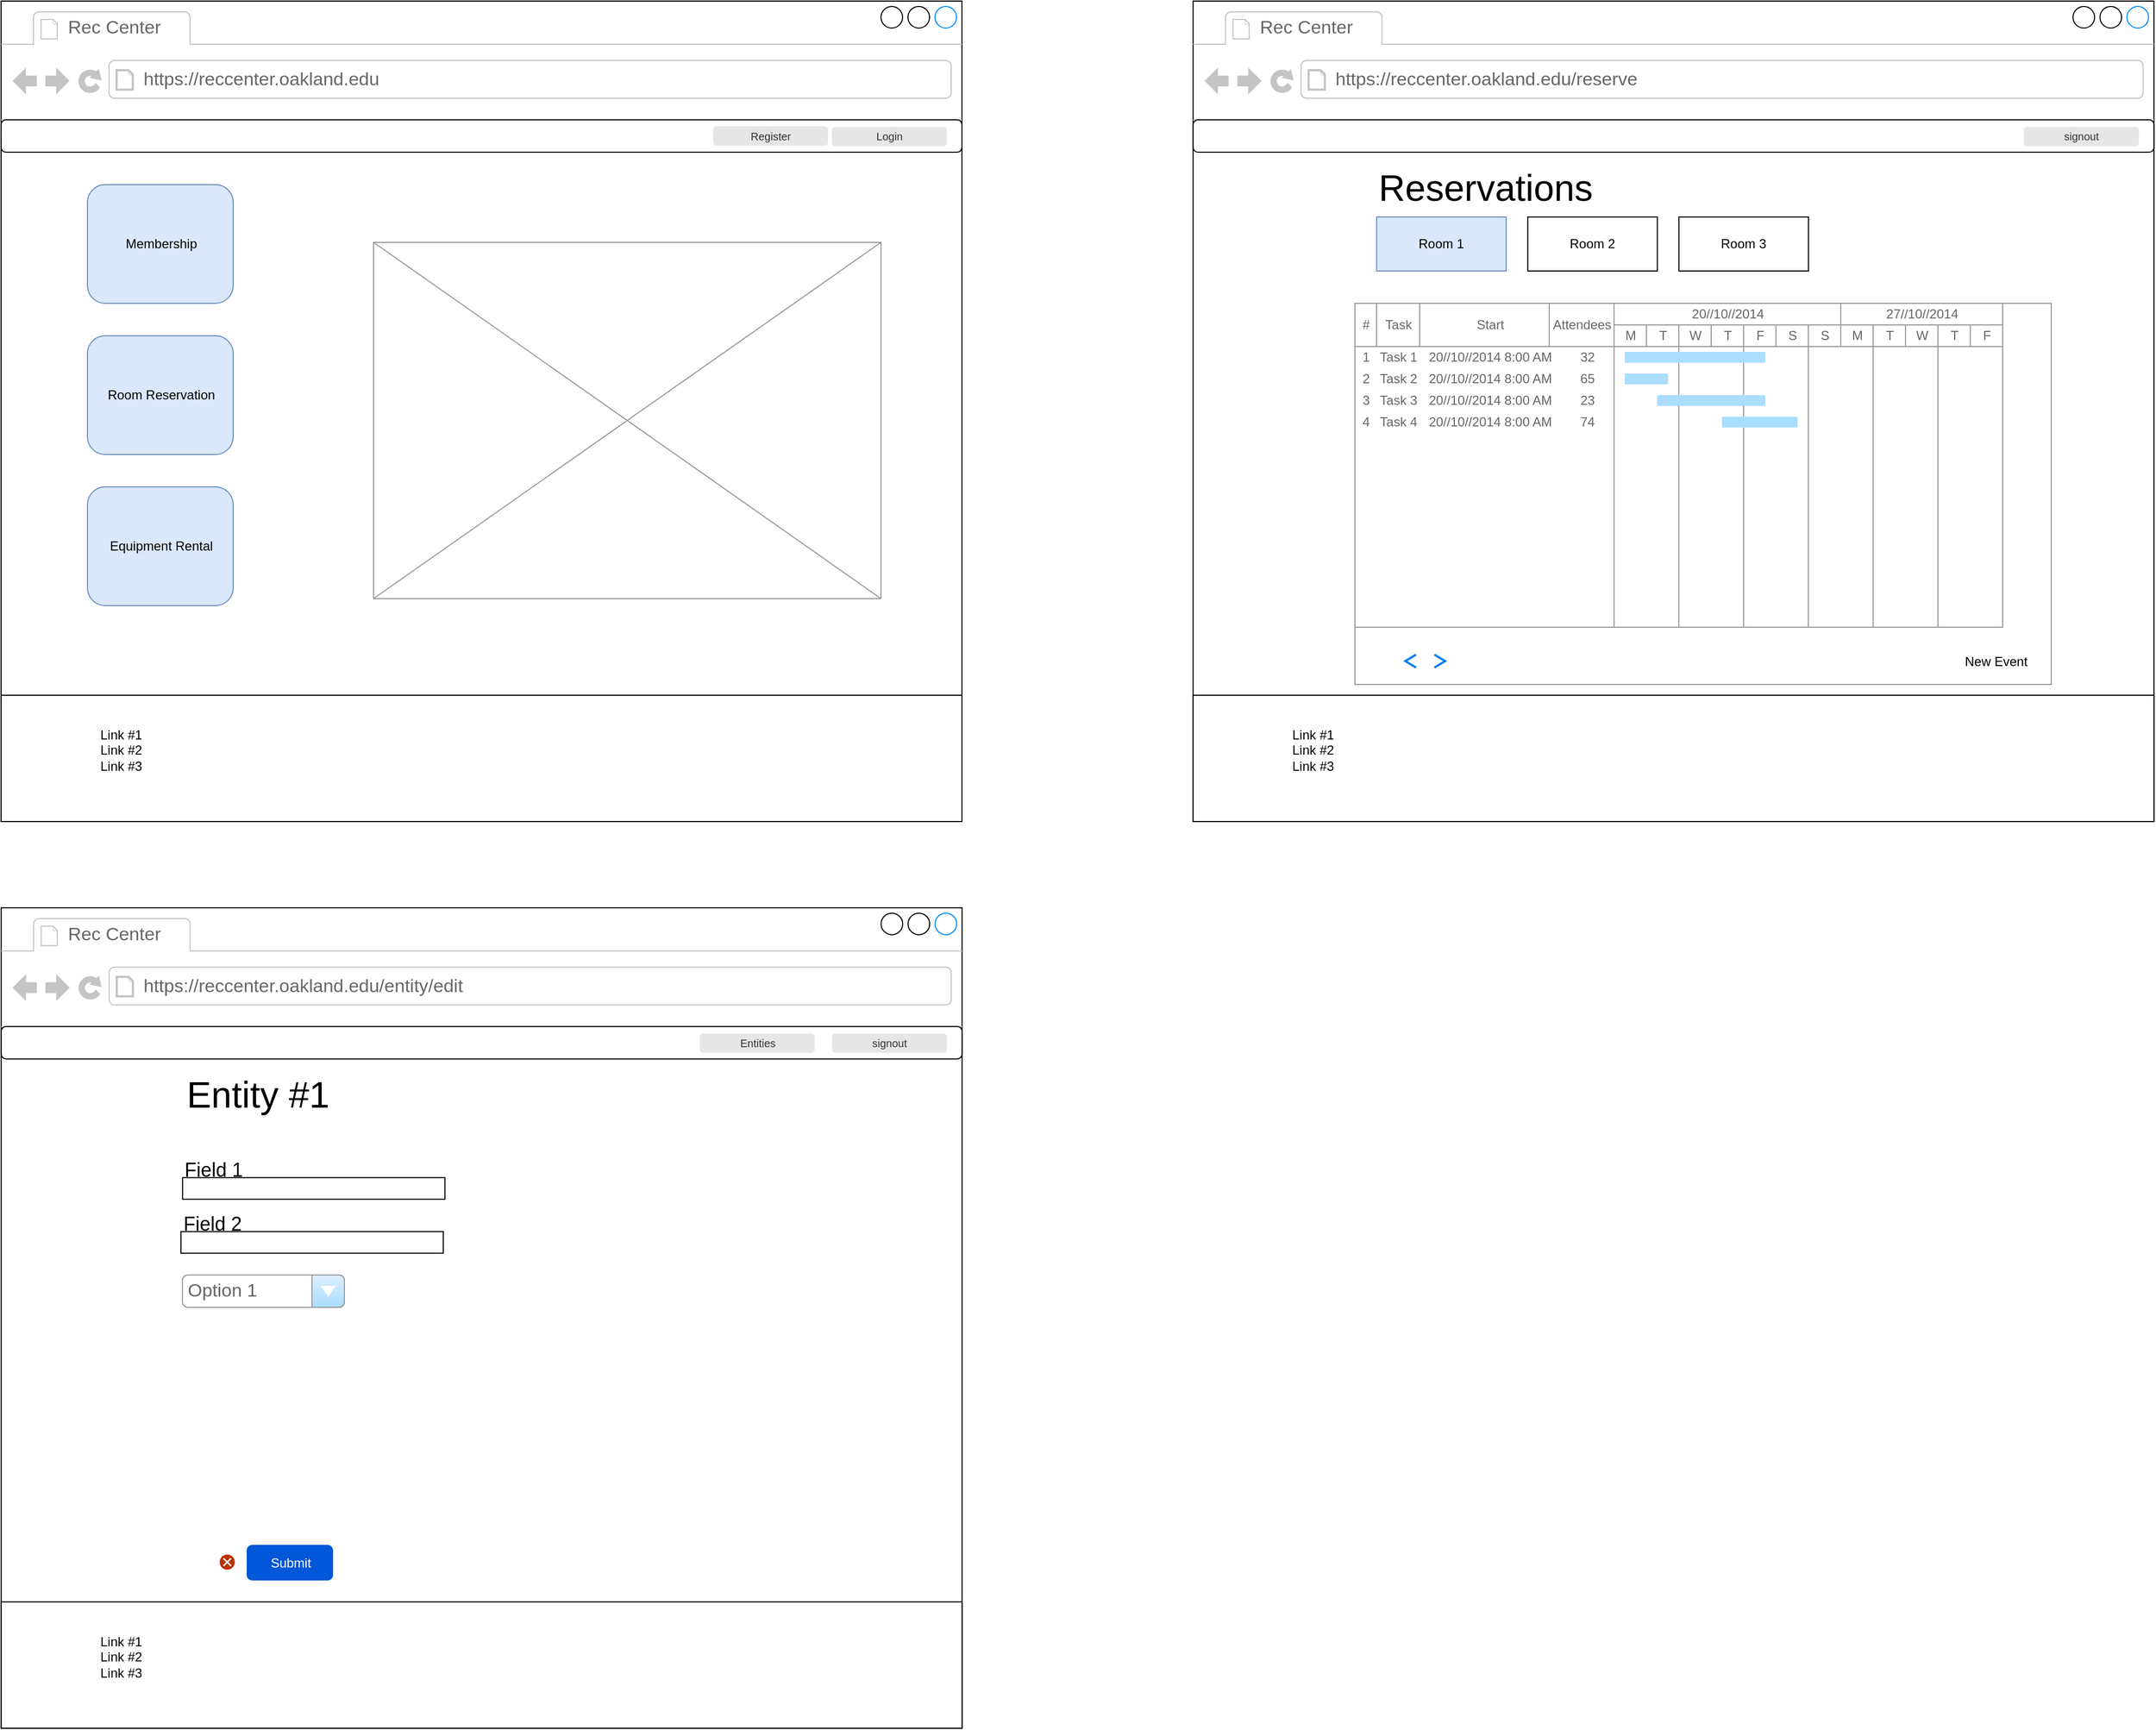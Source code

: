 <mxfile version="12.1.0" type="device" pages="1"><diagram name="Page-1" id="2cc2dc42-3aac-f2a9-1cec-7a8b7cbee084"><mxGraphModel dx="2520" dy="1392" grid="1" gridSize="10" guides="1" tooltips="1" connect="1" arrows="1" fold="1" page="1" pageScale="1" pageWidth="1100" pageHeight="850" background="#ffffff" math="0" shadow="0"><root><mxCell id="0"/><mxCell id="1" parent="0"/><mxCell id="vEFI5-wnUfQYjzpoIgCI-1" value="" style="strokeWidth=1;shadow=0;dashed=0;align=center;html=1;shape=mxgraph.mockup.containers.browserWindow;rSize=0;strokeColor2=#008cff;strokeColor3=#c4c4c4;mainText=,;recursiveResize=0;" vertex="1" parent="1"><mxGeometry x="70" y="30" width="890" height="760" as="geometry"/></mxCell><mxCell id="vEFI5-wnUfQYjzpoIgCI-30" value="" style="rounded=0;whiteSpace=wrap;html=1;" vertex="1" parent="vEFI5-wnUfQYjzpoIgCI-1"><mxGeometry y="643" width="890" height="117" as="geometry"/></mxCell><mxCell id="vEFI5-wnUfQYjzpoIgCI-2" value="Rec Center" style="strokeWidth=1;shadow=0;dashed=0;align=center;html=1;shape=mxgraph.mockup.containers.anchor;fontSize=17;fontColor=#666666;align=left;" vertex="1" parent="vEFI5-wnUfQYjzpoIgCI-1"><mxGeometry x="60" y="12" width="110" height="26" as="geometry"/></mxCell><mxCell id="vEFI5-wnUfQYjzpoIgCI-3" value="https://reccenter.oakland.edu" style="strokeWidth=1;shadow=0;dashed=0;align=center;html=1;shape=mxgraph.mockup.containers.anchor;rSize=0;fontSize=17;fontColor=#666666;align=left;" vertex="1" parent="vEFI5-wnUfQYjzpoIgCI-1"><mxGeometry x="130" y="60" width="250" height="26" as="geometry"/></mxCell><mxCell id="vEFI5-wnUfQYjzpoIgCI-4" value="Membership" style="rounded=1;fillColor=#dae8fc;strokeColor=#6c8ebf;html=1;align=center;verticalAlign=middle;fontStyle=0;fontSize=12" vertex="1" parent="vEFI5-wnUfQYjzpoIgCI-1"><mxGeometry x="80" y="170" width="135" height="110" as="geometry"/></mxCell><mxCell id="vEFI5-wnUfQYjzpoIgCI-5" value="Room Reservation" style="rounded=1;fillColor=#dae8fc;strokeColor=#6c8ebf;html=1;align=center;verticalAlign=middle;fontStyle=0;fontSize=12" vertex="1" parent="vEFI5-wnUfQYjzpoIgCI-1"><mxGeometry x="80" y="310" width="135" height="110" as="geometry"/></mxCell><mxCell id="vEFI5-wnUfQYjzpoIgCI-6" value="Equipment Rental" style="rounded=1;fillColor=#dae8fc;strokeColor=#6c8ebf;html=1;align=center;verticalAlign=middle;fontStyle=0;fontSize=12" vertex="1" parent="vEFI5-wnUfQYjzpoIgCI-1"><mxGeometry x="80" y="450" width="135" height="110" as="geometry"/></mxCell><mxCell id="vEFI5-wnUfQYjzpoIgCI-7" value="" style="rounded=1;whiteSpace=wrap;html=1;" vertex="1" parent="vEFI5-wnUfQYjzpoIgCI-1"><mxGeometry y="110" width="890" height="30" as="geometry"/></mxCell><mxCell id="vEFI5-wnUfQYjzpoIgCI-8" value="Login" style="rounded=1;html=1;shadow=0;dashed=0;whiteSpace=wrap;fontSize=10;fillColor=#E6E6E6;align=center;strokeColor=#E6E6E6;fontColor=#333333;" vertex="1" parent="vEFI5-wnUfQYjzpoIgCI-1"><mxGeometry x="770" y="117" width="105.5" height="16.88" as="geometry"/></mxCell><mxCell id="vEFI5-wnUfQYjzpoIgCI-25" value="Register" style="rounded=1;html=1;shadow=0;dashed=0;whiteSpace=wrap;fontSize=10;fillColor=#E6E6E6;align=center;strokeColor=#E6E6E6;fontColor=#333333;" vertex="1" parent="vEFI5-wnUfQYjzpoIgCI-1"><mxGeometry x="660" y="116.5" width="105.5" height="16.88" as="geometry"/></mxCell><mxCell id="vEFI5-wnUfQYjzpoIgCI-27" value="Link #1&lt;br&gt;Link #2&lt;br&gt;Link #3" style="text;html=1;resizable=0;points=[];autosize=1;align=left;verticalAlign=top;spacingTop=-4;" vertex="1" parent="vEFI5-wnUfQYjzpoIgCI-1"><mxGeometry x="90" y="670" width="60" height="40" as="geometry"/></mxCell><mxCell id="vEFI5-wnUfQYjzpoIgCI-28" value="" style="shape=image;html=1;verticalAlign=top;verticalLabelPosition=bottom;labelBackgroundColor=#ffffff;imageAspect=0;aspect=fixed;image=https://cdn3.iconfinder.com/data/icons/free-social-icons/67/facebook_circle_color-128.png" vertex="1" parent="vEFI5-wnUfQYjzpoIgCI-1"><mxGeometry x="640" y="690" width="27" height="27" as="geometry"/></mxCell><mxCell id="vEFI5-wnUfQYjzpoIgCI-29" value="" style="shape=image;html=1;verticalAlign=top;verticalLabelPosition=bottom;labelBackgroundColor=#ffffff;imageAspect=0;aspect=fixed;image=https://cdn4.iconfinder.com/data/icons/social-media-icons-the-circle-set/48/twitter_circle-128.png" vertex="1" parent="vEFI5-wnUfQYjzpoIgCI-1"><mxGeometry x="700.5" y="691" width="25" height="25" as="geometry"/></mxCell><mxCell id="vEFI5-wnUfQYjzpoIgCI-31" value="" style="shape=image;html=1;verticalAlign=top;verticalLabelPosition=bottom;labelBackgroundColor=#ffffff;imageAspect=0;aspect=fixed;image=https://cdn2.iconfinder.com/data/icons/social-icons-33/128/Instagram-128.png" vertex="1" parent="vEFI5-wnUfQYjzpoIgCI-1"><mxGeometry x="580" y="688.5" width="30" height="30" as="geometry"/></mxCell><mxCell id="vEFI5-wnUfQYjzpoIgCI-33" value="" style="verticalLabelPosition=bottom;shadow=0;dashed=0;align=center;html=1;verticalAlign=top;strokeWidth=1;shape=mxgraph.mockup.graphics.simpleIcon;strokeColor=#999999;fillColor=#ffffff;" vertex="1" parent="vEFI5-wnUfQYjzpoIgCI-1"><mxGeometry x="345" y="223.5" width="470" height="330" as="geometry"/></mxCell><mxCell id="vEFI5-wnUfQYjzpoIgCI-34" value="" style="strokeWidth=1;shadow=0;dashed=0;align=center;html=1;shape=mxgraph.mockup.containers.browserWindow;rSize=0;strokeColor2=#008cff;strokeColor3=#c4c4c4;mainText=,;recursiveResize=0;" vertex="1" parent="1"><mxGeometry x="1174.118" y="30" width="890" height="760" as="geometry"/></mxCell><mxCell id="vEFI5-wnUfQYjzpoIgCI-35" value="" style="rounded=0;whiteSpace=wrap;html=1;" vertex="1" parent="vEFI5-wnUfQYjzpoIgCI-34"><mxGeometry y="643" width="890" height="117" as="geometry"/></mxCell><mxCell id="vEFI5-wnUfQYjzpoIgCI-36" value="Rec Center" style="strokeWidth=1;shadow=0;dashed=0;align=center;html=1;shape=mxgraph.mockup.containers.anchor;fontSize=17;fontColor=#666666;align=left;" vertex="1" parent="vEFI5-wnUfQYjzpoIgCI-34"><mxGeometry x="60" y="12" width="110" height="26" as="geometry"/></mxCell><mxCell id="vEFI5-wnUfQYjzpoIgCI-37" value="https://reccenter.oakland.edu/reserve" style="strokeWidth=1;shadow=0;dashed=0;align=center;html=1;shape=mxgraph.mockup.containers.anchor;rSize=0;fontSize=17;fontColor=#666666;align=left;" vertex="1" parent="vEFI5-wnUfQYjzpoIgCI-34"><mxGeometry x="130" y="60" width="250" height="26" as="geometry"/></mxCell><mxCell id="vEFI5-wnUfQYjzpoIgCI-41" value="" style="rounded=1;whiteSpace=wrap;html=1;" vertex="1" parent="vEFI5-wnUfQYjzpoIgCI-34"><mxGeometry y="110" width="890" height="30" as="geometry"/></mxCell><mxCell id="vEFI5-wnUfQYjzpoIgCI-42" value="signout" style="rounded=1;html=1;shadow=0;dashed=0;whiteSpace=wrap;fontSize=10;fillColor=#E6E6E6;align=center;strokeColor=#E6E6E6;fontColor=#333333;" vertex="1" parent="vEFI5-wnUfQYjzpoIgCI-34"><mxGeometry x="770" y="117" width="105.5" height="16.88" as="geometry"/></mxCell><mxCell id="vEFI5-wnUfQYjzpoIgCI-44" value="Link #1&lt;br&gt;Link #2&lt;br&gt;Link #3" style="text;html=1;resizable=0;points=[];autosize=1;align=left;verticalAlign=top;spacingTop=-4;" vertex="1" parent="vEFI5-wnUfQYjzpoIgCI-34"><mxGeometry x="90" y="670" width="60" height="40" as="geometry"/></mxCell><mxCell id="vEFI5-wnUfQYjzpoIgCI-45" value="" style="shape=image;html=1;verticalAlign=top;verticalLabelPosition=bottom;labelBackgroundColor=#ffffff;imageAspect=0;aspect=fixed;image=https://cdn3.iconfinder.com/data/icons/free-social-icons/67/facebook_circle_color-128.png" vertex="1" parent="vEFI5-wnUfQYjzpoIgCI-34"><mxGeometry x="640" y="690" width="27" height="27" as="geometry"/></mxCell><mxCell id="vEFI5-wnUfQYjzpoIgCI-46" value="" style="shape=image;html=1;verticalAlign=top;verticalLabelPosition=bottom;labelBackgroundColor=#ffffff;imageAspect=0;aspect=fixed;image=https://cdn4.iconfinder.com/data/icons/social-media-icons-the-circle-set/48/twitter_circle-128.png" vertex="1" parent="vEFI5-wnUfQYjzpoIgCI-34"><mxGeometry x="700.5" y="691" width="25" height="25" as="geometry"/></mxCell><mxCell id="vEFI5-wnUfQYjzpoIgCI-47" value="" style="shape=image;html=1;verticalAlign=top;verticalLabelPosition=bottom;labelBackgroundColor=#ffffff;imageAspect=0;aspect=fixed;image=https://cdn2.iconfinder.com/data/icons/social-icons-33/128/Instagram-128.png" vertex="1" parent="vEFI5-wnUfQYjzpoIgCI-34"><mxGeometry x="580" y="688.5" width="30" height="30" as="geometry"/></mxCell><mxCell id="vEFI5-wnUfQYjzpoIgCI-104" value="" style="strokeWidth=1;shadow=0;dashed=0;align=center;html=1;shape=mxgraph.mockup.graphics.rrect;rSize=0;strokeColor=#999999;fillColor=#ffffff;" vertex="1" parent="vEFI5-wnUfQYjzpoIgCI-34"><mxGeometry x="149.882" y="280" width="645" height="353" as="geometry"/></mxCell><mxCell id="vEFI5-wnUfQYjzpoIgCI-105" value="#" style="strokeColor=inherit;fillColor=inherit;gradientColor=inherit;strokeWidth=1;shadow=0;dashed=0;align=center;html=1;shape=mxgraph.mockup.graphics.rrect;rSize=0;fontColor=#666666;" vertex="1" parent="vEFI5-wnUfQYjzpoIgCI-104"><mxGeometry width="20" height="40" as="geometry"/></mxCell><mxCell id="vEFI5-wnUfQYjzpoIgCI-106" value="Task" style="strokeColor=inherit;fillColor=inherit;gradientColor=inherit;strokeWidth=1;shadow=0;dashed=0;align=center;html=1;shape=mxgraph.mockup.graphics.rrect;rSize=0;fontColor=#666666;" vertex="1" parent="vEFI5-wnUfQYjzpoIgCI-104"><mxGeometry x="20" width="40" height="40" as="geometry"/></mxCell><mxCell id="vEFI5-wnUfQYjzpoIgCI-107" value="Start" style="strokeColor=inherit;fillColor=inherit;gradientColor=inherit;strokeWidth=1;shadow=0;dashed=0;align=center;html=1;shape=mxgraph.mockup.graphics.rrect;rSize=0;fontColor=#666666;" vertex="1" parent="vEFI5-wnUfQYjzpoIgCI-104"><mxGeometry x="60" width="130" height="40" as="geometry"/></mxCell><mxCell id="vEFI5-wnUfQYjzpoIgCI-108" value="Attendees" style="strokeColor=inherit;fillColor=inherit;gradientColor=inherit;strokeWidth=1;shadow=0;dashed=0;align=center;html=1;shape=mxgraph.mockup.graphics.rrect;rSize=0;fontColor=#666666;" vertex="1" parent="vEFI5-wnUfQYjzpoIgCI-104"><mxGeometry x="180" width="60" height="40" as="geometry"/></mxCell><mxCell id="vEFI5-wnUfQYjzpoIgCI-109" value="20//10//2014" style="strokeColor=inherit;fillColor=inherit;gradientColor=inherit;strokeWidth=1;shadow=0;dashed=0;align=center;html=1;shape=mxgraph.mockup.graphics.rrect;rSize=0;fontColor=#666666;" vertex="1" parent="vEFI5-wnUfQYjzpoIgCI-104"><mxGeometry x="240" width="210" height="20" as="geometry"/></mxCell><mxCell id="vEFI5-wnUfQYjzpoIgCI-110" value="27//10//2014" style="strokeColor=inherit;fillColor=inherit;gradientColor=inherit;strokeWidth=1;shadow=0;dashed=0;align=center;html=1;shape=mxgraph.mockup.graphics.rrect;rSize=0;fontColor=#666666;" vertex="1" parent="vEFI5-wnUfQYjzpoIgCI-104"><mxGeometry x="450" width="150" height="20" as="geometry"/></mxCell><mxCell id="vEFI5-wnUfQYjzpoIgCI-111" value="M" style="strokeColor=inherit;fillColor=inherit;gradientColor=inherit;strokeWidth=1;shadow=0;dashed=0;align=center;html=1;shape=mxgraph.mockup.graphics.rrect;rSize=0;;fontColor=#666666;" vertex="1" parent="vEFI5-wnUfQYjzpoIgCI-104"><mxGeometry x="240" y="20" width="30" height="20" as="geometry"/></mxCell><mxCell id="vEFI5-wnUfQYjzpoIgCI-112" value="T" style="strokeColor=inherit;fillColor=inherit;gradientColor=inherit;strokeWidth=1;shadow=0;dashed=0;align=center;html=1;shape=mxgraph.mockup.graphics.rrect;rSize=0;fontColor=#666666;" vertex="1" parent="vEFI5-wnUfQYjzpoIgCI-104"><mxGeometry x="270" y="20" width="30" height="20" as="geometry"/></mxCell><mxCell id="vEFI5-wnUfQYjzpoIgCI-113" value="W" style="strokeColor=inherit;fillColor=inherit;gradientColor=inherit;strokeWidth=1;shadow=0;dashed=0;align=center;html=1;shape=mxgraph.mockup.graphics.rrect;rSize=0;fontColor=#666666;" vertex="1" parent="vEFI5-wnUfQYjzpoIgCI-104"><mxGeometry x="300" y="20" width="30" height="20" as="geometry"/></mxCell><mxCell id="vEFI5-wnUfQYjzpoIgCI-114" value="T" style="strokeColor=inherit;fillColor=inherit;gradientColor=inherit;strokeWidth=1;shadow=0;dashed=0;align=center;html=1;shape=mxgraph.mockup.graphics.rrect;rSize=0;fontColor=#666666;" vertex="1" parent="vEFI5-wnUfQYjzpoIgCI-104"><mxGeometry x="330" y="20" width="30" height="20" as="geometry"/></mxCell><mxCell id="vEFI5-wnUfQYjzpoIgCI-115" value="F" style="strokeColor=inherit;fillColor=inherit;gradientColor=inherit;strokeWidth=1;shadow=0;dashed=0;align=center;html=1;shape=mxgraph.mockup.graphics.rrect;rSize=0;fontColor=#666666;" vertex="1" parent="vEFI5-wnUfQYjzpoIgCI-104"><mxGeometry x="360" y="20" width="30" height="20" as="geometry"/></mxCell><mxCell id="vEFI5-wnUfQYjzpoIgCI-116" value="S" style="strokeColor=inherit;fillColor=inherit;gradientColor=inherit;strokeWidth=1;shadow=0;dashed=0;align=center;html=1;shape=mxgraph.mockup.graphics.rrect;rSize=0;fontColor=#666666;" vertex="1" parent="vEFI5-wnUfQYjzpoIgCI-104"><mxGeometry x="390" y="20" width="30" height="20" as="geometry"/></mxCell><mxCell id="vEFI5-wnUfQYjzpoIgCI-117" value="S" style="strokeColor=inherit;fillColor=inherit;gradientColor=inherit;strokeWidth=1;shadow=0;dashed=0;align=center;html=1;shape=mxgraph.mockup.graphics.rrect;rSize=0;fontColor=#666666;" vertex="1" parent="vEFI5-wnUfQYjzpoIgCI-104"><mxGeometry x="420" y="20" width="30" height="20" as="geometry"/></mxCell><mxCell id="vEFI5-wnUfQYjzpoIgCI-118" value="M" style="strokeColor=inherit;fillColor=inherit;gradientColor=inherit;strokeWidth=1;shadow=0;dashed=0;align=center;html=1;shape=mxgraph.mockup.graphics.rrect;rSize=0;fontColor=#666666;" vertex="1" parent="vEFI5-wnUfQYjzpoIgCI-104"><mxGeometry x="450" y="20" width="30" height="20" as="geometry"/></mxCell><mxCell id="vEFI5-wnUfQYjzpoIgCI-119" value="T" style="strokeColor=inherit;fillColor=inherit;gradientColor=inherit;strokeWidth=1;shadow=0;dashed=0;align=center;html=1;shape=mxgraph.mockup.graphics.rrect;rSize=0;fontColor=#666666;" vertex="1" parent="vEFI5-wnUfQYjzpoIgCI-104"><mxGeometry x="480" y="20" width="30" height="20" as="geometry"/></mxCell><mxCell id="vEFI5-wnUfQYjzpoIgCI-120" value="W" style="strokeColor=inherit;fillColor=inherit;gradientColor=inherit;strokeWidth=1;shadow=0;dashed=0;align=center;html=1;shape=mxgraph.mockup.graphics.rrect;rSize=0;fontColor=#666666;" vertex="1" parent="vEFI5-wnUfQYjzpoIgCI-104"><mxGeometry x="510" y="20" width="30" height="20" as="geometry"/></mxCell><mxCell id="vEFI5-wnUfQYjzpoIgCI-121" value="T" style="strokeColor=inherit;fillColor=inherit;gradientColor=inherit;strokeWidth=1;shadow=0;dashed=0;align=center;html=1;shape=mxgraph.mockup.graphics.rrect;rSize=0;fontColor=#666666;" vertex="1" parent="vEFI5-wnUfQYjzpoIgCI-104"><mxGeometry x="540" y="20" width="30" height="20" as="geometry"/></mxCell><mxCell id="vEFI5-wnUfQYjzpoIgCI-122" value="F" style="strokeColor=inherit;fillColor=inherit;gradientColor=inherit;strokeWidth=1;shadow=0;dashed=0;align=center;html=1;shape=mxgraph.mockup.graphics.rrect;rSize=0;fontColor=#666666;" vertex="1" parent="vEFI5-wnUfQYjzpoIgCI-104"><mxGeometry x="570" y="20" width="30" height="20" as="geometry"/></mxCell><mxCell id="vEFI5-wnUfQYjzpoIgCI-123" value="" style="strokeColor=inherit;fillColor=inherit;gradientColor=inherit;strokeWidth=1;shadow=0;dashed=0;align=center;html=1;shape=mxgraph.mockup.graphics.rrect;rSize=0;fontColor=#666666;" vertex="1" parent="vEFI5-wnUfQYjzpoIgCI-104"><mxGeometry y="40" width="240" height="260" as="geometry"/></mxCell><mxCell id="vEFI5-wnUfQYjzpoIgCI-124" value="" style="strokeColor=inherit;fillColor=inherit;gradientColor=inherit;strokeWidth=1;shadow=0;dashed=0;align=center;html=1;shape=mxgraph.mockup.graphics.rrect;rSize=0;fontColor=#666666;" vertex="1" parent="vEFI5-wnUfQYjzpoIgCI-104"><mxGeometry x="240" y="40" width="60" height="260" as="geometry"/></mxCell><mxCell id="vEFI5-wnUfQYjzpoIgCI-125" value="" style="strokeColor=inherit;fillColor=inherit;gradientColor=inherit;strokeWidth=1;shadow=0;dashed=0;align=center;html=1;shape=mxgraph.mockup.graphics.rrect;rSize=0;fontColor=#666666;" vertex="1" parent="vEFI5-wnUfQYjzpoIgCI-104"><mxGeometry x="300" y="40" width="60" height="260" as="geometry"/></mxCell><mxCell id="vEFI5-wnUfQYjzpoIgCI-126" value="" style="strokeColor=inherit;fillColor=inherit;gradientColor=inherit;strokeWidth=1;shadow=0;dashed=0;align=center;html=1;shape=mxgraph.mockup.graphics.rrect;rSize=0;fontColor=#666666;" vertex="1" parent="vEFI5-wnUfQYjzpoIgCI-104"><mxGeometry x="360" y="40" width="60" height="260" as="geometry"/></mxCell><mxCell id="vEFI5-wnUfQYjzpoIgCI-127" value="" style="strokeColor=inherit;fillColor=inherit;gradientColor=inherit;strokeWidth=1;shadow=0;dashed=0;align=center;html=1;shape=mxgraph.mockup.graphics.rrect;rSize=0;fontColor=#666666;" vertex="1" parent="vEFI5-wnUfQYjzpoIgCI-104"><mxGeometry x="420" y="40" width="60" height="260" as="geometry"/></mxCell><mxCell id="vEFI5-wnUfQYjzpoIgCI-128" value="" style="strokeColor=inherit;fillColor=inherit;gradientColor=inherit;strokeWidth=1;shadow=0;dashed=0;align=center;html=1;shape=mxgraph.mockup.graphics.rrect;rSize=0;fontColor=#666666;" vertex="1" parent="vEFI5-wnUfQYjzpoIgCI-104"><mxGeometry x="480" y="40" width="60" height="260" as="geometry"/></mxCell><mxCell id="vEFI5-wnUfQYjzpoIgCI-129" value="" style="strokeColor=inherit;fillColor=inherit;gradientColor=inherit;strokeWidth=1;shadow=0;dashed=0;align=center;html=1;shape=mxgraph.mockup.graphics.rrect;rSize=0;fontColor=#666666;" vertex="1" parent="vEFI5-wnUfQYjzpoIgCI-104"><mxGeometry x="540" y="40" width="60" height="260" as="geometry"/></mxCell><mxCell id="vEFI5-wnUfQYjzpoIgCI-130" value="1" style="strokeWidth=1;shadow=0;dashed=0;align=center;html=1;shape=mxgraph.mockup.graphics.anchor;fontColor=#666666;" vertex="1" parent="vEFI5-wnUfQYjzpoIgCI-104"><mxGeometry y="40" width="20" height="20" as="geometry"/></mxCell><mxCell id="vEFI5-wnUfQYjzpoIgCI-131" value="Task 1" style="strokeWidth=1;shadow=0;dashed=0;align=center;html=1;shape=mxgraph.mockup.graphics.anchor;fontColor=#666666;" vertex="1" parent="vEFI5-wnUfQYjzpoIgCI-104"><mxGeometry x="20" y="40" width="40" height="20" as="geometry"/></mxCell><mxCell id="vEFI5-wnUfQYjzpoIgCI-132" value="20//10//2014 8:00 AM" style="strokeWidth=1;shadow=0;dashed=0;align=center;html=1;shape=mxgraph.mockup.graphics.anchor;fontColor=#666666;" vertex="1" parent="vEFI5-wnUfQYjzpoIgCI-104"><mxGeometry x="60" y="40" width="130" height="20" as="geometry"/></mxCell><mxCell id="vEFI5-wnUfQYjzpoIgCI-133" value="32" style="strokeWidth=1;shadow=0;dashed=0;align=center;html=1;shape=mxgraph.mockup.graphics.anchor;fontColor=#666666;" vertex="1" parent="vEFI5-wnUfQYjzpoIgCI-104"><mxGeometry x="190" y="40" width="50" height="20" as="geometry"/></mxCell><mxCell id="vEFI5-wnUfQYjzpoIgCI-134" value="2" style="strokeWidth=1;shadow=0;dashed=0;align=center;html=1;shape=mxgraph.mockup.graphics.anchor;fontColor=#666666;" vertex="1" parent="vEFI5-wnUfQYjzpoIgCI-104"><mxGeometry y="60" width="20" height="20" as="geometry"/></mxCell><mxCell id="vEFI5-wnUfQYjzpoIgCI-135" value="Task 2" style="strokeWidth=1;shadow=0;dashed=0;align=center;html=1;shape=mxgraph.mockup.graphics.anchor;fontColor=#666666;" vertex="1" parent="vEFI5-wnUfQYjzpoIgCI-104"><mxGeometry x="20" y="60" width="40" height="20" as="geometry"/></mxCell><mxCell id="vEFI5-wnUfQYjzpoIgCI-136" value="20//10//2014 8:00 AM" style="strokeWidth=1;shadow=0;dashed=0;align=center;html=1;shape=mxgraph.mockup.graphics.anchor;fontColor=#666666;" vertex="1" parent="vEFI5-wnUfQYjzpoIgCI-104"><mxGeometry x="60" y="60" width="130" height="20" as="geometry"/></mxCell><mxCell id="vEFI5-wnUfQYjzpoIgCI-137" value="65" style="strokeWidth=1;shadow=0;dashed=0;align=center;html=1;shape=mxgraph.mockup.graphics.anchor;fontColor=#666666;" vertex="1" parent="vEFI5-wnUfQYjzpoIgCI-104"><mxGeometry x="190" y="60" width="50" height="20" as="geometry"/></mxCell><mxCell id="vEFI5-wnUfQYjzpoIgCI-138" value="3" style="strokeWidth=1;shadow=0;dashed=0;align=center;html=1;shape=mxgraph.mockup.graphics.anchor;fontColor=#666666;" vertex="1" parent="vEFI5-wnUfQYjzpoIgCI-104"><mxGeometry y="80" width="20" height="20" as="geometry"/></mxCell><mxCell id="vEFI5-wnUfQYjzpoIgCI-139" value="Task 3" style="strokeWidth=1;shadow=0;dashed=0;align=center;html=1;shape=mxgraph.mockup.graphics.anchor;fontColor=#666666;" vertex="1" parent="vEFI5-wnUfQYjzpoIgCI-104"><mxGeometry x="20" y="80" width="40" height="20" as="geometry"/></mxCell><mxCell id="vEFI5-wnUfQYjzpoIgCI-140" value="20//10//2014 8:00 AM" style="strokeWidth=1;shadow=0;dashed=0;align=center;html=1;shape=mxgraph.mockup.graphics.anchor;fontColor=#666666;" vertex="1" parent="vEFI5-wnUfQYjzpoIgCI-104"><mxGeometry x="60" y="80" width="130" height="20" as="geometry"/></mxCell><mxCell id="vEFI5-wnUfQYjzpoIgCI-141" value="23" style="strokeWidth=1;shadow=0;dashed=0;align=center;html=1;shape=mxgraph.mockup.graphics.anchor;fontColor=#666666;" vertex="1" parent="vEFI5-wnUfQYjzpoIgCI-104"><mxGeometry x="190" y="80" width="50" height="20" as="geometry"/></mxCell><mxCell id="vEFI5-wnUfQYjzpoIgCI-142" value="4" style="strokeWidth=1;shadow=0;dashed=0;align=center;html=1;shape=mxgraph.mockup.graphics.anchor;fontColor=#666666;" vertex="1" parent="vEFI5-wnUfQYjzpoIgCI-104"><mxGeometry y="100" width="20" height="20" as="geometry"/></mxCell><mxCell id="vEFI5-wnUfQYjzpoIgCI-143" value="Task 4" style="strokeWidth=1;shadow=0;dashed=0;align=center;html=1;shape=mxgraph.mockup.graphics.anchor;fontColor=#666666;" vertex="1" parent="vEFI5-wnUfQYjzpoIgCI-104"><mxGeometry x="20" y="100" width="40" height="20" as="geometry"/></mxCell><mxCell id="vEFI5-wnUfQYjzpoIgCI-144" value="20//10//2014 8:00 AM" style="strokeWidth=1;shadow=0;dashed=0;align=center;html=1;shape=mxgraph.mockup.graphics.anchor;fontColor=#666666;" vertex="1" parent="vEFI5-wnUfQYjzpoIgCI-104"><mxGeometry x="60" y="100" width="130" height="20" as="geometry"/></mxCell><mxCell id="vEFI5-wnUfQYjzpoIgCI-145" value="74" style="strokeWidth=1;shadow=0;dashed=0;align=center;html=1;shape=mxgraph.mockup.graphics.anchor;fontColor=#666666;" vertex="1" parent="vEFI5-wnUfQYjzpoIgCI-104"><mxGeometry x="190" y="100" width="50" height="20" as="geometry"/></mxCell><mxCell id="vEFI5-wnUfQYjzpoIgCI-146" value="" style="strokeWidth=1;shadow=0;dashed=0;align=center;html=1;shape=mxgraph.mockup.graphics.rrect;rSize=0;strokeColor=none;fillColor=#aaddff;" vertex="1" parent="vEFI5-wnUfQYjzpoIgCI-104"><mxGeometry x="250" y="45" width="130" height="10" as="geometry"/></mxCell><mxCell id="vEFI5-wnUfQYjzpoIgCI-147" value="" style="strokeWidth=1;shadow=0;dashed=0;align=center;html=1;shape=mxgraph.mockup.graphics.rrect;rSize=0;strokeColor=none;fillColor=#aaddff;" vertex="1" parent="vEFI5-wnUfQYjzpoIgCI-104"><mxGeometry x="250" y="65" width="40" height="10" as="geometry"/></mxCell><mxCell id="vEFI5-wnUfQYjzpoIgCI-148" value="" style="strokeWidth=1;shadow=0;dashed=0;align=center;html=1;shape=mxgraph.mockup.graphics.rrect;rSize=0;strokeColor=none;fillColor=#aaddff;" vertex="1" parent="vEFI5-wnUfQYjzpoIgCI-104"><mxGeometry x="280" y="85" width="100" height="10" as="geometry"/></mxCell><mxCell id="vEFI5-wnUfQYjzpoIgCI-149" value="" style="strokeWidth=1;shadow=0;dashed=0;align=center;html=1;shape=mxgraph.mockup.graphics.rrect;rSize=0;strokeColor=none;fillColor=#aaddff;" vertex="1" parent="vEFI5-wnUfQYjzpoIgCI-104"><mxGeometry x="340" y="105" width="70" height="10" as="geometry"/></mxCell><mxCell id="vEFI5-wnUfQYjzpoIgCI-153" value="" style="shape=image;html=1;verticalAlign=top;verticalLabelPosition=bottom;labelBackgroundColor=#ffffff;imageAspect=0;aspect=fixed;image=https://cdn2.iconfinder.com/data/icons/flat-ui-icons-24-px/24/plus-24-128.png" vertex="1" parent="vEFI5-wnUfQYjzpoIgCI-104"><mxGeometry x="527.5" y="319" width="25" height="25" as="geometry"/></mxCell><mxCell id="vEFI5-wnUfQYjzpoIgCI-155" value="New Event" style="text;html=1;resizable=0;points=[];autosize=1;align=left;verticalAlign=top;spacingTop=-4;" vertex="1" parent="vEFI5-wnUfQYjzpoIgCI-104"><mxGeometry x="563" y="321.5" width="70" height="20" as="geometry"/></mxCell><mxCell id="vEFI5-wnUfQYjzpoIgCI-160" value="" style="html=1;verticalLabelPosition=bottom;labelBackgroundColor=#ffffff;verticalAlign=top;shadow=0;dashed=0;strokeWidth=2;shape=mxgraph.ios7.misc.right;strokeColor=#0080f0;fontSize=34;" vertex="1" parent="vEFI5-wnUfQYjzpoIgCI-104"><mxGeometry x="73.618" y="325.4" width="10" height="12" as="geometry"/></mxCell><mxCell id="vEFI5-wnUfQYjzpoIgCI-157" value="" style="html=1;verticalLabelPosition=bottom;labelBackgroundColor=#ffffff;verticalAlign=top;shadow=0;dashed=0;strokeWidth=2;shape=mxgraph.ios7.misc.left;strokeColor=#0080f0;fontSize=34;" vertex="1" parent="vEFI5-wnUfQYjzpoIgCI-104"><mxGeometry x="46.618" y="325.4" width="10" height="12" as="geometry"/></mxCell><mxCell id="vEFI5-wnUfQYjzpoIgCI-150" value="Room 1" style="rounded=0;whiteSpace=wrap;html=1;fillColor=#dae8fc;strokeColor=#6c8ebf;" vertex="1" parent="vEFI5-wnUfQYjzpoIgCI-34"><mxGeometry x="170" y="200" width="120" height="50" as="geometry"/></mxCell><mxCell id="vEFI5-wnUfQYjzpoIgCI-151" value="Room 2" style="rounded=0;whiteSpace=wrap;html=1;" vertex="1" parent="vEFI5-wnUfQYjzpoIgCI-34"><mxGeometry x="310" y="200" width="120" height="50" as="geometry"/></mxCell><mxCell id="vEFI5-wnUfQYjzpoIgCI-152" value="Room 3" style="rounded=0;whiteSpace=wrap;html=1;" vertex="1" parent="vEFI5-wnUfQYjzpoIgCI-34"><mxGeometry x="450" y="200" width="120" height="50" as="geometry"/></mxCell><mxCell id="vEFI5-wnUfQYjzpoIgCI-156" value="Reservations" style="text;html=1;resizable=0;points=[];autosize=1;align=left;verticalAlign=top;spacingTop=-4;fontSize=34;" vertex="1" parent="vEFI5-wnUfQYjzpoIgCI-34"><mxGeometry x="169.882" y="150" width="90" height="20" as="geometry"/></mxCell><mxCell id="vEFI5-wnUfQYjzpoIgCI-49" value="" style="shape=image;html=1;verticalAlign=top;verticalLabelPosition=bottom;labelBackgroundColor=#ffffff;imageAspect=0;aspect=fixed;image=https://cdn4.iconfinder.com/data/icons/wirecons-free-vector-icons/32/menu-alt-128.png" vertex="1" parent="1"><mxGeometry x="1180" y="141" width="28" height="28" as="geometry"/></mxCell><mxCell id="vEFI5-wnUfQYjzpoIgCI-161" value="" style="strokeWidth=1;shadow=0;dashed=0;align=center;html=1;shape=mxgraph.mockup.containers.browserWindow;rSize=0;strokeColor2=#008cff;strokeColor3=#c4c4c4;mainText=,;recursiveResize=0;" vertex="1" parent="1"><mxGeometry x="70.118" y="869.833" width="890" height="760" as="geometry"/></mxCell><mxCell id="vEFI5-wnUfQYjzpoIgCI-162" value="" style="rounded=0;whiteSpace=wrap;html=1;" vertex="1" parent="vEFI5-wnUfQYjzpoIgCI-161"><mxGeometry y="643" width="890" height="117" as="geometry"/></mxCell><mxCell id="vEFI5-wnUfQYjzpoIgCI-163" value="Rec Center" style="strokeWidth=1;shadow=0;dashed=0;align=center;html=1;shape=mxgraph.mockup.containers.anchor;fontSize=17;fontColor=#666666;align=left;" vertex="1" parent="vEFI5-wnUfQYjzpoIgCI-161"><mxGeometry x="60" y="12" width="110" height="26" as="geometry"/></mxCell><mxCell id="vEFI5-wnUfQYjzpoIgCI-164" value="https://reccenter.oakland.edu/entity/edit" style="strokeWidth=1;shadow=0;dashed=0;align=center;html=1;shape=mxgraph.mockup.containers.anchor;rSize=0;fontSize=17;fontColor=#666666;align=left;" vertex="1" parent="vEFI5-wnUfQYjzpoIgCI-161"><mxGeometry x="130" y="60" width="250" height="26" as="geometry"/></mxCell><mxCell id="vEFI5-wnUfQYjzpoIgCI-165" value="" style="rounded=1;whiteSpace=wrap;html=1;" vertex="1" parent="vEFI5-wnUfQYjzpoIgCI-161"><mxGeometry y="110" width="890" height="30" as="geometry"/></mxCell><mxCell id="vEFI5-wnUfQYjzpoIgCI-166" value="signout" style="rounded=1;html=1;shadow=0;dashed=0;whiteSpace=wrap;fontSize=10;fillColor=#E6E6E6;align=center;strokeColor=#E6E6E6;fontColor=#333333;" vertex="1" parent="vEFI5-wnUfQYjzpoIgCI-161"><mxGeometry x="770" y="117" width="105.5" height="16.88" as="geometry"/></mxCell><mxCell id="vEFI5-wnUfQYjzpoIgCI-167" value="Link #1&lt;br&gt;Link #2&lt;br&gt;Link #3" style="text;html=1;resizable=0;points=[];autosize=1;align=left;verticalAlign=top;spacingTop=-4;" vertex="1" parent="vEFI5-wnUfQYjzpoIgCI-161"><mxGeometry x="90" y="670" width="60" height="40" as="geometry"/></mxCell><mxCell id="vEFI5-wnUfQYjzpoIgCI-168" value="" style="shape=image;html=1;verticalAlign=top;verticalLabelPosition=bottom;labelBackgroundColor=#ffffff;imageAspect=0;aspect=fixed;image=https://cdn3.iconfinder.com/data/icons/free-social-icons/67/facebook_circle_color-128.png" vertex="1" parent="vEFI5-wnUfQYjzpoIgCI-161"><mxGeometry x="640" y="690" width="27" height="27" as="geometry"/></mxCell><mxCell id="vEFI5-wnUfQYjzpoIgCI-169" value="" style="shape=image;html=1;verticalAlign=top;verticalLabelPosition=bottom;labelBackgroundColor=#ffffff;imageAspect=0;aspect=fixed;image=https://cdn4.iconfinder.com/data/icons/social-media-icons-the-circle-set/48/twitter_circle-128.png" vertex="1" parent="vEFI5-wnUfQYjzpoIgCI-161"><mxGeometry x="700.5" y="691" width="25" height="25" as="geometry"/></mxCell><mxCell id="vEFI5-wnUfQYjzpoIgCI-170" value="" style="shape=image;html=1;verticalAlign=top;verticalLabelPosition=bottom;labelBackgroundColor=#ffffff;imageAspect=0;aspect=fixed;image=https://cdn2.iconfinder.com/data/icons/social-icons-33/128/Instagram-128.png" vertex="1" parent="vEFI5-wnUfQYjzpoIgCI-161"><mxGeometry x="580" y="688.5" width="30" height="30" as="geometry"/></mxCell><mxCell id="vEFI5-wnUfQYjzpoIgCI-224" value="Entity #1" style="text;html=1;resizable=0;points=[];autosize=1;align=left;verticalAlign=top;spacingTop=-4;fontSize=34;" vertex="1" parent="vEFI5-wnUfQYjzpoIgCI-161"><mxGeometry x="169.882" y="150" width="150" height="40" as="geometry"/></mxCell><mxCell id="vEFI5-wnUfQYjzpoIgCI-227" value="" style="rounded=1;whiteSpace=wrap;html=1;fontSize=34;arcSize=0;" vertex="1" parent="vEFI5-wnUfQYjzpoIgCI-161"><mxGeometry x="168" y="250" width="243" height="20" as="geometry"/></mxCell><mxCell id="vEFI5-wnUfQYjzpoIgCI-228" value="" style="rounded=1;whiteSpace=wrap;html=1;fontSize=34;arcSize=0;" vertex="1" parent="vEFI5-wnUfQYjzpoIgCI-161"><mxGeometry x="166.5" y="300.0" width="243" height="20" as="geometry"/></mxCell><mxCell id="vEFI5-wnUfQYjzpoIgCI-230" value="Option 1" style="strokeWidth=1;shadow=0;dashed=0;align=center;html=1;shape=mxgraph.mockup.forms.comboBox;strokeColor=#999999;fillColor=#ddeeff;align=left;fillColor2=#aaddff;mainText=;fontColor=#666666;fontSize=17;spacingLeft=3;" vertex="1" parent="vEFI5-wnUfQYjzpoIgCI-161"><mxGeometry x="167.882" y="340.167" width="150" height="30" as="geometry"/></mxCell><mxCell id="vEFI5-wnUfQYjzpoIgCI-231" value="Field 1" style="text;html=1;resizable=0;points=[];autosize=1;align=left;verticalAlign=top;spacingTop=-4;fontSize=18;" vertex="1" parent="vEFI5-wnUfQYjzpoIgCI-161"><mxGeometry x="167.882" y="230.167" width="120" height="40" as="geometry"/></mxCell><mxCell id="vEFI5-wnUfQYjzpoIgCI-232" value="Field 2" style="text;html=1;resizable=0;points=[];autosize=1;align=left;verticalAlign=top;spacingTop=-4;fontSize=18;" vertex="1" parent="vEFI5-wnUfQYjzpoIgCI-161"><mxGeometry x="166.382" y="280.167" width="120" height="40" as="geometry"/></mxCell><mxCell id="vEFI5-wnUfQYjzpoIgCI-234" value="Submit" style="rounded=1;fillColor=#0057D8;align=center;strokeColor=none;html=1;fontColor=#ffffff;fontSize=12" vertex="1" parent="vEFI5-wnUfQYjzpoIgCI-161"><mxGeometry x="227.382" y="590.167" width="80" height="33" as="geometry"/></mxCell><mxCell id="vEFI5-wnUfQYjzpoIgCI-235" value="" style="html=1;shadow=0;dashed=0;shape=mxgraph.atlassian.close;fillColor=#BA3200;strokeColor=none;html=1;fontSize=18;" vertex="1" parent="vEFI5-wnUfQYjzpoIgCI-161"><mxGeometry x="202.382" y="599.167" width="14" height="14" as="geometry"/></mxCell><mxCell id="vEFI5-wnUfQYjzpoIgCI-236" value="Entities" style="rounded=1;html=1;shadow=0;dashed=0;whiteSpace=wrap;fontSize=10;fillColor=#E6E6E6;align=center;strokeColor=#E6E6E6;fontColor=#333333;" vertex="1" parent="vEFI5-wnUfQYjzpoIgCI-161"><mxGeometry x="647.5" y="117" width="105.5" height="16.88" as="geometry"/></mxCell><mxCell id="vEFI5-wnUfQYjzpoIgCI-233" value="" style="shape=image;html=1;verticalAlign=top;verticalLabelPosition=bottom;labelBackgroundColor=#ffffff;imageAspect=0;aspect=fixed;image=https://cdn3.iconfinder.com/data/icons/virtual-notebook/128/button_switch_vertical-128.png;fontSize=18;" vertex="1" parent="1"><mxGeometry x="290" y="1313" width="89" height="89" as="geometry"/></mxCell></root></mxGraphModel></diagram></mxfile>